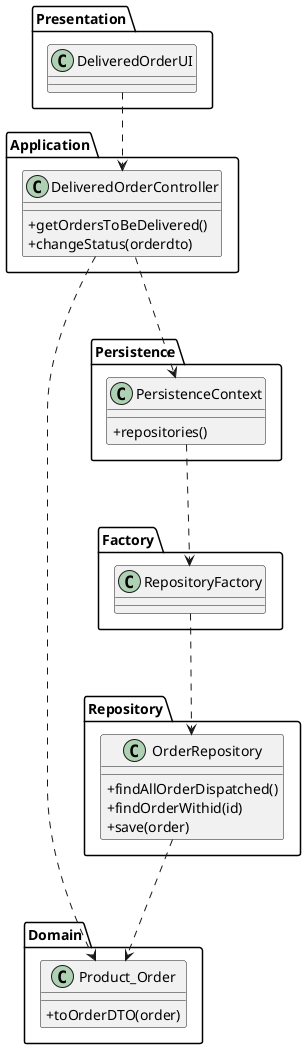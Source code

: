 @startuml
skinparam classAttributeIconSize 0

package "Presentation"{
class DeliveredOrderUI
}

package "Application"{
class DeliveredOrderController{
+getOrdersToBeDelivered()
+changeStatus(orderdto)
}
}

package "Domain"{
class Product_Order{
+toOrderDTO(order)
}
}


package "Persistence"{
class PersistenceContext{
+repositories()
}
}

package "Factory"{
class RepositoryFactory{
}
}

package "Repository"{
class OrderRepository{
+findAllOrderDispatched()
+findOrderWithid(id)
+save(order)
}

}
DeliveredOrderUI .-> DeliveredOrderController
DeliveredOrderController .--> PersistenceContext
PersistenceContext .--> RepositoryFactory
RepositoryFactory .--> OrderRepository
OrderRepository .--> Product_Order
DeliveredOrderController .--> Product_Order


@enduml